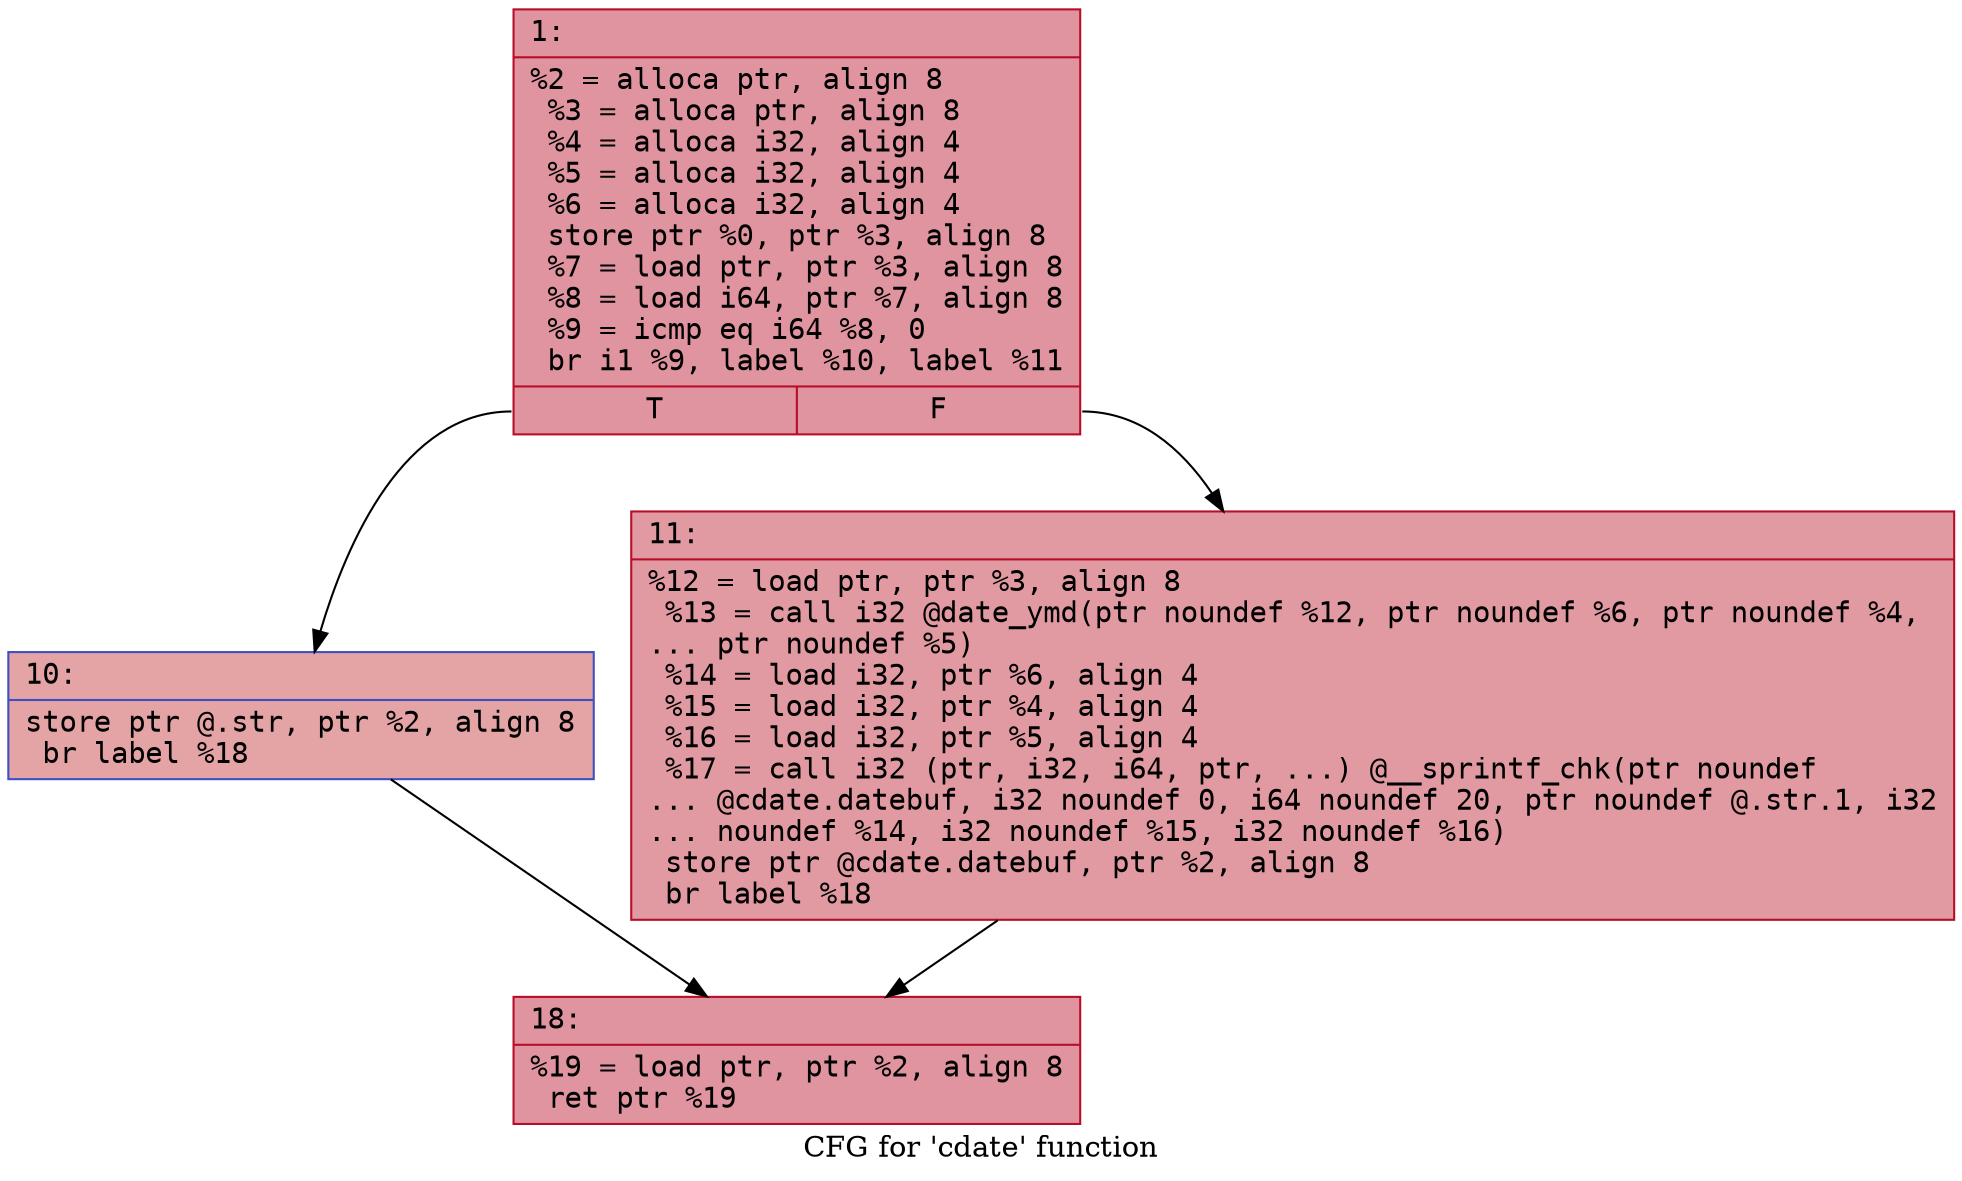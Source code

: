 digraph "CFG for 'cdate' function" {
	label="CFG for 'cdate' function";

	Node0x6000002bb520 [shape=record,color="#b70d28ff", style=filled, fillcolor="#b70d2870" fontname="Courier",label="{1:\l|  %2 = alloca ptr, align 8\l  %3 = alloca ptr, align 8\l  %4 = alloca i32, align 4\l  %5 = alloca i32, align 4\l  %6 = alloca i32, align 4\l  store ptr %0, ptr %3, align 8\l  %7 = load ptr, ptr %3, align 8\l  %8 = load i64, ptr %7, align 8\l  %9 = icmp eq i64 %8, 0\l  br i1 %9, label %10, label %11\l|{<s0>T|<s1>F}}"];
	Node0x6000002bb520:s0 -> Node0x6000002bb570[tooltip="1 -> 10\nProbability 37.50%" ];
	Node0x6000002bb520:s1 -> Node0x6000002bb5c0[tooltip="1 -> 11\nProbability 62.50%" ];
	Node0x6000002bb570 [shape=record,color="#3d50c3ff", style=filled, fillcolor="#c32e3170" fontname="Courier",label="{10:\l|  store ptr @.str, ptr %2, align 8\l  br label %18\l}"];
	Node0x6000002bb570 -> Node0x6000002bb610[tooltip="10 -> 18\nProbability 100.00%" ];
	Node0x6000002bb5c0 [shape=record,color="#b70d28ff", style=filled, fillcolor="#bb1b2c70" fontname="Courier",label="{11:\l|  %12 = load ptr, ptr %3, align 8\l  %13 = call i32 @date_ymd(ptr noundef %12, ptr noundef %6, ptr noundef %4,\l... ptr noundef %5)\l  %14 = load i32, ptr %6, align 4\l  %15 = load i32, ptr %4, align 4\l  %16 = load i32, ptr %5, align 4\l  %17 = call i32 (ptr, i32, i64, ptr, ...) @__sprintf_chk(ptr noundef\l... @cdate.datebuf, i32 noundef 0, i64 noundef 20, ptr noundef @.str.1, i32\l... noundef %14, i32 noundef %15, i32 noundef %16)\l  store ptr @cdate.datebuf, ptr %2, align 8\l  br label %18\l}"];
	Node0x6000002bb5c0 -> Node0x6000002bb610[tooltip="11 -> 18\nProbability 100.00%" ];
	Node0x6000002bb610 [shape=record,color="#b70d28ff", style=filled, fillcolor="#b70d2870" fontname="Courier",label="{18:\l|  %19 = load ptr, ptr %2, align 8\l  ret ptr %19\l}"];
}
